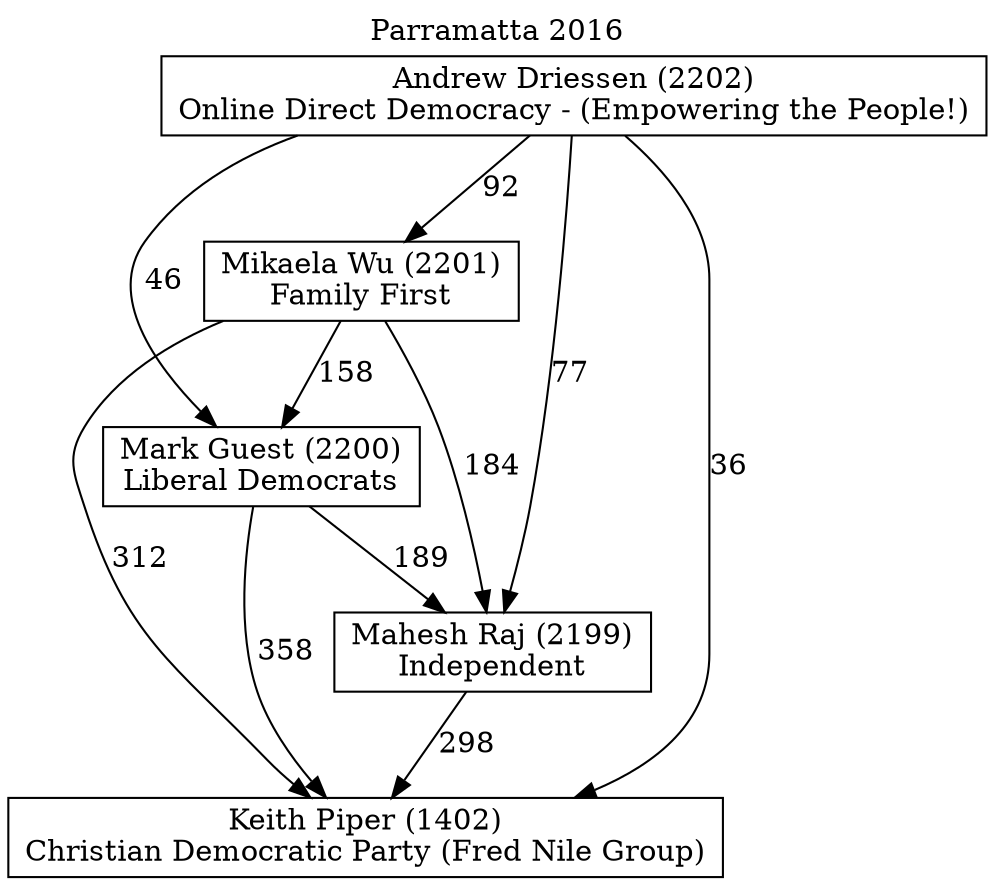 // House preference flow
digraph "Keith Piper (1402)_Parramatta_2016" {
	graph [label="Parramatta 2016" labelloc=t mclimit=10]
	node [shape=box]
	"Keith Piper (1402)" [label="Keith Piper (1402)
Christian Democratic Party (Fred Nile Group)"]
	"Mark Guest (2200)" [label="Mark Guest (2200)
Liberal Democrats"]
	"Mahesh Raj (2199)" [label="Mahesh Raj (2199)
Independent"]
	"Mikaela Wu (2201)" [label="Mikaela Wu (2201)
Family First"]
	"Andrew Driessen (2202)" [label="Andrew Driessen (2202)
Online Direct Democracy - (Empowering the People!)"]
	"Andrew Driessen (2202)" -> "Mikaela Wu (2201)" [label=92]
	"Andrew Driessen (2202)" -> "Keith Piper (1402)" [label=36]
	"Andrew Driessen (2202)" -> "Mahesh Raj (2199)" [label=77]
	"Andrew Driessen (2202)" -> "Mark Guest (2200)" [label=46]
	"Mahesh Raj (2199)" -> "Keith Piper (1402)" [label=298]
	"Mark Guest (2200)" -> "Keith Piper (1402)" [label=358]
	"Mikaela Wu (2201)" -> "Mahesh Raj (2199)" [label=184]
	"Mikaela Wu (2201)" -> "Keith Piper (1402)" [label=312]
	"Mikaela Wu (2201)" -> "Mark Guest (2200)" [label=158]
	"Mark Guest (2200)" -> "Mahesh Raj (2199)" [label=189]
}
